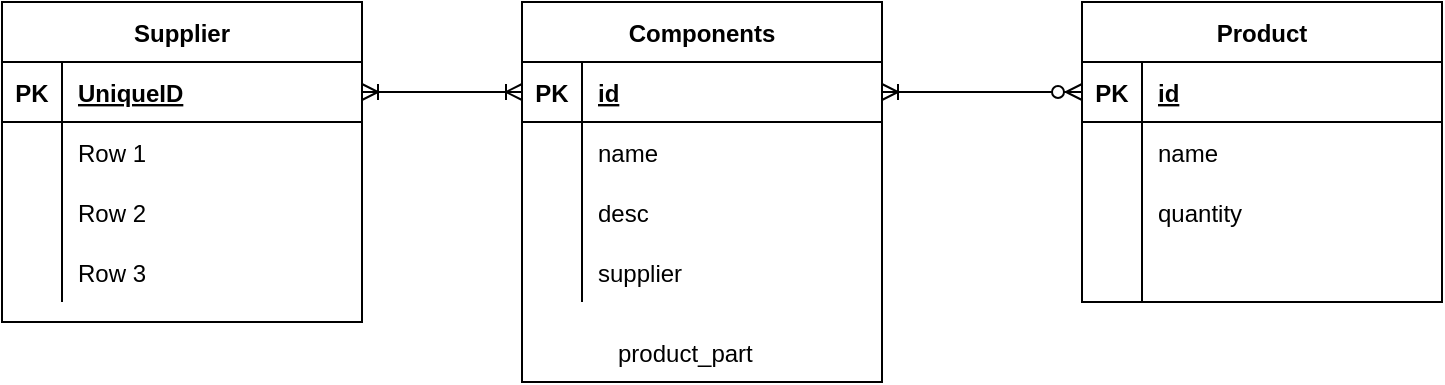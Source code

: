 <mxfile version="13.10.1" type="github">
  <diagram id="R2lEEEUBdFMjLlhIrx00" name="Page-1">
    <mxGraphModel dx="1663" dy="452" grid="1" gridSize="10" guides="1" tooltips="1" connect="1" arrows="1" fold="1" page="1" pageScale="1" pageWidth="850" pageHeight="1100" math="0" shadow="0" extFonts="Permanent Marker^https://fonts.googleapis.com/css?family=Permanent+Marker">
      <root>
        <mxCell id="0" />
        <mxCell id="1" parent="0" />
        <mxCell id="5WyVkJElKRj0DCjp1r2Y-20" value="Components" style="shape=table;startSize=30;container=1;collapsible=1;childLayout=tableLayout;fixedRows=1;rowLines=0;fontStyle=1;align=center;resizeLast=1;" vertex="1" parent="1">
          <mxGeometry x="80" y="320" width="180" height="190" as="geometry" />
        </mxCell>
        <mxCell id="5WyVkJElKRj0DCjp1r2Y-21" value="" style="shape=partialRectangle;collapsible=0;dropTarget=0;pointerEvents=0;fillColor=none;top=0;left=0;bottom=1;right=0;points=[[0,0.5],[1,0.5]];portConstraint=eastwest;" vertex="1" parent="5WyVkJElKRj0DCjp1r2Y-20">
          <mxGeometry y="30" width="180" height="30" as="geometry" />
        </mxCell>
        <mxCell id="5WyVkJElKRj0DCjp1r2Y-22" value="PK" style="shape=partialRectangle;connectable=0;fillColor=none;top=0;left=0;bottom=0;right=0;fontStyle=1;overflow=hidden;" vertex="1" parent="5WyVkJElKRj0DCjp1r2Y-21">
          <mxGeometry width="30" height="30" as="geometry" />
        </mxCell>
        <mxCell id="5WyVkJElKRj0DCjp1r2Y-23" value="id" style="shape=partialRectangle;connectable=0;fillColor=none;top=0;left=0;bottom=0;right=0;align=left;spacingLeft=6;fontStyle=5;overflow=hidden;" vertex="1" parent="5WyVkJElKRj0DCjp1r2Y-21">
          <mxGeometry x="30" width="150" height="30" as="geometry" />
        </mxCell>
        <mxCell id="5WyVkJElKRj0DCjp1r2Y-24" value="" style="shape=partialRectangle;collapsible=0;dropTarget=0;pointerEvents=0;fillColor=none;top=0;left=0;bottom=0;right=0;points=[[0,0.5],[1,0.5]];portConstraint=eastwest;" vertex="1" parent="5WyVkJElKRj0DCjp1r2Y-20">
          <mxGeometry y="60" width="180" height="30" as="geometry" />
        </mxCell>
        <mxCell id="5WyVkJElKRj0DCjp1r2Y-25" value="" style="shape=partialRectangle;connectable=0;fillColor=none;top=0;left=0;bottom=0;right=0;editable=1;overflow=hidden;" vertex="1" parent="5WyVkJElKRj0DCjp1r2Y-24">
          <mxGeometry width="30" height="30" as="geometry" />
        </mxCell>
        <mxCell id="5WyVkJElKRj0DCjp1r2Y-26" value="name" style="shape=partialRectangle;connectable=0;fillColor=none;top=0;left=0;bottom=0;right=0;align=left;spacingLeft=6;overflow=hidden;" vertex="1" parent="5WyVkJElKRj0DCjp1r2Y-24">
          <mxGeometry x="30" width="150" height="30" as="geometry" />
        </mxCell>
        <mxCell id="5WyVkJElKRj0DCjp1r2Y-27" value="" style="shape=partialRectangle;collapsible=0;dropTarget=0;pointerEvents=0;fillColor=none;top=0;left=0;bottom=0;right=0;points=[[0,0.5],[1,0.5]];portConstraint=eastwest;" vertex="1" parent="5WyVkJElKRj0DCjp1r2Y-20">
          <mxGeometry y="90" width="180" height="30" as="geometry" />
        </mxCell>
        <mxCell id="5WyVkJElKRj0DCjp1r2Y-28" value="" style="shape=partialRectangle;connectable=0;fillColor=none;top=0;left=0;bottom=0;right=0;editable=1;overflow=hidden;" vertex="1" parent="5WyVkJElKRj0DCjp1r2Y-27">
          <mxGeometry width="30" height="30" as="geometry" />
        </mxCell>
        <mxCell id="5WyVkJElKRj0DCjp1r2Y-29" value="desc" style="shape=partialRectangle;connectable=0;fillColor=none;top=0;left=0;bottom=0;right=0;align=left;spacingLeft=6;overflow=hidden;" vertex="1" parent="5WyVkJElKRj0DCjp1r2Y-27">
          <mxGeometry x="30" width="150" height="30" as="geometry" />
        </mxCell>
        <mxCell id="5WyVkJElKRj0DCjp1r2Y-30" value="" style="shape=partialRectangle;collapsible=0;dropTarget=0;pointerEvents=0;fillColor=none;top=0;left=0;bottom=0;right=0;points=[[0,0.5],[1,0.5]];portConstraint=eastwest;" vertex="1" parent="5WyVkJElKRj0DCjp1r2Y-20">
          <mxGeometry y="120" width="180" height="30" as="geometry" />
        </mxCell>
        <mxCell id="5WyVkJElKRj0DCjp1r2Y-31" value="" style="shape=partialRectangle;connectable=0;fillColor=none;top=0;left=0;bottom=0;right=0;editable=1;overflow=hidden;" vertex="1" parent="5WyVkJElKRj0DCjp1r2Y-30">
          <mxGeometry width="30" height="30" as="geometry" />
        </mxCell>
        <mxCell id="5WyVkJElKRj0DCjp1r2Y-32" value="supplier" style="shape=partialRectangle;connectable=0;fillColor=none;top=0;left=0;bottom=0;right=0;align=left;spacingLeft=6;overflow=hidden;" vertex="1" parent="5WyVkJElKRj0DCjp1r2Y-30">
          <mxGeometry x="30" width="150" height="30" as="geometry" />
        </mxCell>
        <mxCell id="5WyVkJElKRj0DCjp1r2Y-35" value="product_part" style="shape=partialRectangle;connectable=0;fillColor=none;top=0;left=0;bottom=0;right=0;align=left;spacingLeft=6;overflow=hidden;" vertex="1" parent="1">
          <mxGeometry x="120" y="480" width="150" height="30" as="geometry" />
        </mxCell>
        <mxCell id="5WyVkJElKRj0DCjp1r2Y-36" value="Supplier" style="shape=table;startSize=30;container=1;collapsible=1;childLayout=tableLayout;fixedRows=1;rowLines=0;fontStyle=1;align=center;resizeLast=1;" vertex="1" parent="1">
          <mxGeometry x="-180" y="320" width="180" height="160" as="geometry" />
        </mxCell>
        <mxCell id="5WyVkJElKRj0DCjp1r2Y-37" value="" style="shape=partialRectangle;collapsible=0;dropTarget=0;pointerEvents=0;fillColor=none;top=0;left=0;bottom=1;right=0;points=[[0,0.5],[1,0.5]];portConstraint=eastwest;" vertex="1" parent="5WyVkJElKRj0DCjp1r2Y-36">
          <mxGeometry y="30" width="180" height="30" as="geometry" />
        </mxCell>
        <mxCell id="5WyVkJElKRj0DCjp1r2Y-38" value="PK" style="shape=partialRectangle;connectable=0;fillColor=none;top=0;left=0;bottom=0;right=0;fontStyle=1;overflow=hidden;" vertex="1" parent="5WyVkJElKRj0DCjp1r2Y-37">
          <mxGeometry width="30" height="30" as="geometry" />
        </mxCell>
        <mxCell id="5WyVkJElKRj0DCjp1r2Y-39" value="UniqueID" style="shape=partialRectangle;connectable=0;fillColor=none;top=0;left=0;bottom=0;right=0;align=left;spacingLeft=6;fontStyle=5;overflow=hidden;" vertex="1" parent="5WyVkJElKRj0DCjp1r2Y-37">
          <mxGeometry x="30" width="150" height="30" as="geometry" />
        </mxCell>
        <mxCell id="5WyVkJElKRj0DCjp1r2Y-40" value="" style="shape=partialRectangle;collapsible=0;dropTarget=0;pointerEvents=0;fillColor=none;top=0;left=0;bottom=0;right=0;points=[[0,0.5],[1,0.5]];portConstraint=eastwest;" vertex="1" parent="5WyVkJElKRj0DCjp1r2Y-36">
          <mxGeometry y="60" width="180" height="30" as="geometry" />
        </mxCell>
        <mxCell id="5WyVkJElKRj0DCjp1r2Y-41" value="" style="shape=partialRectangle;connectable=0;fillColor=none;top=0;left=0;bottom=0;right=0;editable=1;overflow=hidden;" vertex="1" parent="5WyVkJElKRj0DCjp1r2Y-40">
          <mxGeometry width="30" height="30" as="geometry" />
        </mxCell>
        <mxCell id="5WyVkJElKRj0DCjp1r2Y-42" value="Row 1" style="shape=partialRectangle;connectable=0;fillColor=none;top=0;left=0;bottom=0;right=0;align=left;spacingLeft=6;overflow=hidden;" vertex="1" parent="5WyVkJElKRj0DCjp1r2Y-40">
          <mxGeometry x="30" width="150" height="30" as="geometry" />
        </mxCell>
        <mxCell id="5WyVkJElKRj0DCjp1r2Y-43" value="" style="shape=partialRectangle;collapsible=0;dropTarget=0;pointerEvents=0;fillColor=none;top=0;left=0;bottom=0;right=0;points=[[0,0.5],[1,0.5]];portConstraint=eastwest;" vertex="1" parent="5WyVkJElKRj0DCjp1r2Y-36">
          <mxGeometry y="90" width="180" height="30" as="geometry" />
        </mxCell>
        <mxCell id="5WyVkJElKRj0DCjp1r2Y-44" value="" style="shape=partialRectangle;connectable=0;fillColor=none;top=0;left=0;bottom=0;right=0;editable=1;overflow=hidden;" vertex="1" parent="5WyVkJElKRj0DCjp1r2Y-43">
          <mxGeometry width="30" height="30" as="geometry" />
        </mxCell>
        <mxCell id="5WyVkJElKRj0DCjp1r2Y-45" value="Row 2" style="shape=partialRectangle;connectable=0;fillColor=none;top=0;left=0;bottom=0;right=0;align=left;spacingLeft=6;overflow=hidden;" vertex="1" parent="5WyVkJElKRj0DCjp1r2Y-43">
          <mxGeometry x="30" width="150" height="30" as="geometry" />
        </mxCell>
        <mxCell id="5WyVkJElKRj0DCjp1r2Y-46" value="" style="shape=partialRectangle;collapsible=0;dropTarget=0;pointerEvents=0;fillColor=none;top=0;left=0;bottom=0;right=0;points=[[0,0.5],[1,0.5]];portConstraint=eastwest;" vertex="1" parent="5WyVkJElKRj0DCjp1r2Y-36">
          <mxGeometry y="120" width="180" height="30" as="geometry" />
        </mxCell>
        <mxCell id="5WyVkJElKRj0DCjp1r2Y-47" value="" style="shape=partialRectangle;connectable=0;fillColor=none;top=0;left=0;bottom=0;right=0;editable=1;overflow=hidden;" vertex="1" parent="5WyVkJElKRj0DCjp1r2Y-46">
          <mxGeometry width="30" height="30" as="geometry" />
        </mxCell>
        <mxCell id="5WyVkJElKRj0DCjp1r2Y-48" value="Row 3" style="shape=partialRectangle;connectable=0;fillColor=none;top=0;left=0;bottom=0;right=0;align=left;spacingLeft=6;overflow=hidden;" vertex="1" parent="5WyVkJElKRj0DCjp1r2Y-46">
          <mxGeometry x="30" width="150" height="30" as="geometry" />
        </mxCell>
        <mxCell id="5WyVkJElKRj0DCjp1r2Y-49" value="Product" style="shape=table;startSize=30;container=1;collapsible=1;childLayout=tableLayout;fixedRows=1;rowLines=0;fontStyle=1;align=center;resizeLast=1;" vertex="1" parent="1">
          <mxGeometry x="360" y="320" width="180" height="150" as="geometry" />
        </mxCell>
        <mxCell id="5WyVkJElKRj0DCjp1r2Y-50" value="" style="shape=partialRectangle;collapsible=0;dropTarget=0;pointerEvents=0;fillColor=none;top=0;left=0;bottom=1;right=0;points=[[0,0.5],[1,0.5]];portConstraint=eastwest;" vertex="1" parent="5WyVkJElKRj0DCjp1r2Y-49">
          <mxGeometry y="30" width="180" height="30" as="geometry" />
        </mxCell>
        <mxCell id="5WyVkJElKRj0DCjp1r2Y-51" value="PK" style="shape=partialRectangle;connectable=0;fillColor=none;top=0;left=0;bottom=0;right=0;fontStyle=1;overflow=hidden;" vertex="1" parent="5WyVkJElKRj0DCjp1r2Y-50">
          <mxGeometry width="30" height="30" as="geometry" />
        </mxCell>
        <mxCell id="5WyVkJElKRj0DCjp1r2Y-52" value="id" style="shape=partialRectangle;connectable=0;fillColor=none;top=0;left=0;bottom=0;right=0;align=left;spacingLeft=6;fontStyle=5;overflow=hidden;" vertex="1" parent="5WyVkJElKRj0DCjp1r2Y-50">
          <mxGeometry x="30" width="150" height="30" as="geometry" />
        </mxCell>
        <mxCell id="5WyVkJElKRj0DCjp1r2Y-53" value="" style="shape=partialRectangle;collapsible=0;dropTarget=0;pointerEvents=0;fillColor=none;top=0;left=0;bottom=0;right=0;points=[[0,0.5],[1,0.5]];portConstraint=eastwest;" vertex="1" parent="5WyVkJElKRj0DCjp1r2Y-49">
          <mxGeometry y="60" width="180" height="30" as="geometry" />
        </mxCell>
        <mxCell id="5WyVkJElKRj0DCjp1r2Y-54" value="" style="shape=partialRectangle;connectable=0;fillColor=none;top=0;left=0;bottom=0;right=0;editable=1;overflow=hidden;" vertex="1" parent="5WyVkJElKRj0DCjp1r2Y-53">
          <mxGeometry width="30" height="30" as="geometry" />
        </mxCell>
        <mxCell id="5WyVkJElKRj0DCjp1r2Y-55" value="name" style="shape=partialRectangle;connectable=0;fillColor=none;top=0;left=0;bottom=0;right=0;align=left;spacingLeft=6;overflow=hidden;" vertex="1" parent="5WyVkJElKRj0DCjp1r2Y-53">
          <mxGeometry x="30" width="150" height="30" as="geometry" />
        </mxCell>
        <mxCell id="5WyVkJElKRj0DCjp1r2Y-56" value="" style="shape=partialRectangle;collapsible=0;dropTarget=0;pointerEvents=0;fillColor=none;top=0;left=0;bottom=0;right=0;points=[[0,0.5],[1,0.5]];portConstraint=eastwest;" vertex="1" parent="5WyVkJElKRj0DCjp1r2Y-49">
          <mxGeometry y="90" width="180" height="30" as="geometry" />
        </mxCell>
        <mxCell id="5WyVkJElKRj0DCjp1r2Y-57" value="" style="shape=partialRectangle;connectable=0;fillColor=none;top=0;left=0;bottom=0;right=0;editable=1;overflow=hidden;" vertex="1" parent="5WyVkJElKRj0DCjp1r2Y-56">
          <mxGeometry width="30" height="30" as="geometry" />
        </mxCell>
        <mxCell id="5WyVkJElKRj0DCjp1r2Y-58" value="quantity" style="shape=partialRectangle;connectable=0;fillColor=none;top=0;left=0;bottom=0;right=0;align=left;spacingLeft=6;overflow=hidden;" vertex="1" parent="5WyVkJElKRj0DCjp1r2Y-56">
          <mxGeometry x="30" width="150" height="30" as="geometry" />
        </mxCell>
        <mxCell id="5WyVkJElKRj0DCjp1r2Y-59" value="" style="shape=partialRectangle;collapsible=0;dropTarget=0;pointerEvents=0;fillColor=none;top=0;left=0;bottom=0;right=0;points=[[0,0.5],[1,0.5]];portConstraint=eastwest;" vertex="1" parent="5WyVkJElKRj0DCjp1r2Y-49">
          <mxGeometry y="120" width="180" height="30" as="geometry" />
        </mxCell>
        <mxCell id="5WyVkJElKRj0DCjp1r2Y-60" value="" style="shape=partialRectangle;connectable=0;fillColor=none;top=0;left=0;bottom=0;right=0;editable=1;overflow=hidden;" vertex="1" parent="5WyVkJElKRj0DCjp1r2Y-59">
          <mxGeometry width="30" height="30" as="geometry" />
        </mxCell>
        <mxCell id="5WyVkJElKRj0DCjp1r2Y-61" value="" style="shape=partialRectangle;connectable=0;fillColor=none;top=0;left=0;bottom=0;right=0;align=left;spacingLeft=6;overflow=hidden;" vertex="1" parent="5WyVkJElKRj0DCjp1r2Y-59">
          <mxGeometry x="30" width="150" height="30" as="geometry" />
        </mxCell>
        <mxCell id="5WyVkJElKRj0DCjp1r2Y-62" value="" style="edgeStyle=entityRelationEdgeStyle;fontSize=12;html=1;endArrow=ERoneToMany;startArrow=ERzeroToMany;exitX=0;exitY=0.5;exitDx=0;exitDy=0;" edge="1" parent="1" source="5WyVkJElKRj0DCjp1r2Y-50" target="5WyVkJElKRj0DCjp1r2Y-21">
          <mxGeometry width="100" height="100" relative="1" as="geometry">
            <mxPoint x="330" y="540" as="sourcePoint" />
            <mxPoint x="420" y="620" as="targetPoint" />
          </mxGeometry>
        </mxCell>
        <mxCell id="5WyVkJElKRj0DCjp1r2Y-64" value="" style="edgeStyle=entityRelationEdgeStyle;fontSize=12;html=1;endArrow=ERoneToMany;startArrow=ERoneToMany;entryX=0;entryY=0.5;entryDx=0;entryDy=0;" edge="1" parent="1" source="5WyVkJElKRj0DCjp1r2Y-37" target="5WyVkJElKRj0DCjp1r2Y-21">
          <mxGeometry width="100" height="100" relative="1" as="geometry">
            <mxPoint x="-20" y="330" as="sourcePoint" />
            <mxPoint x="80" y="230" as="targetPoint" />
          </mxGeometry>
        </mxCell>
      </root>
    </mxGraphModel>
  </diagram>
</mxfile>

